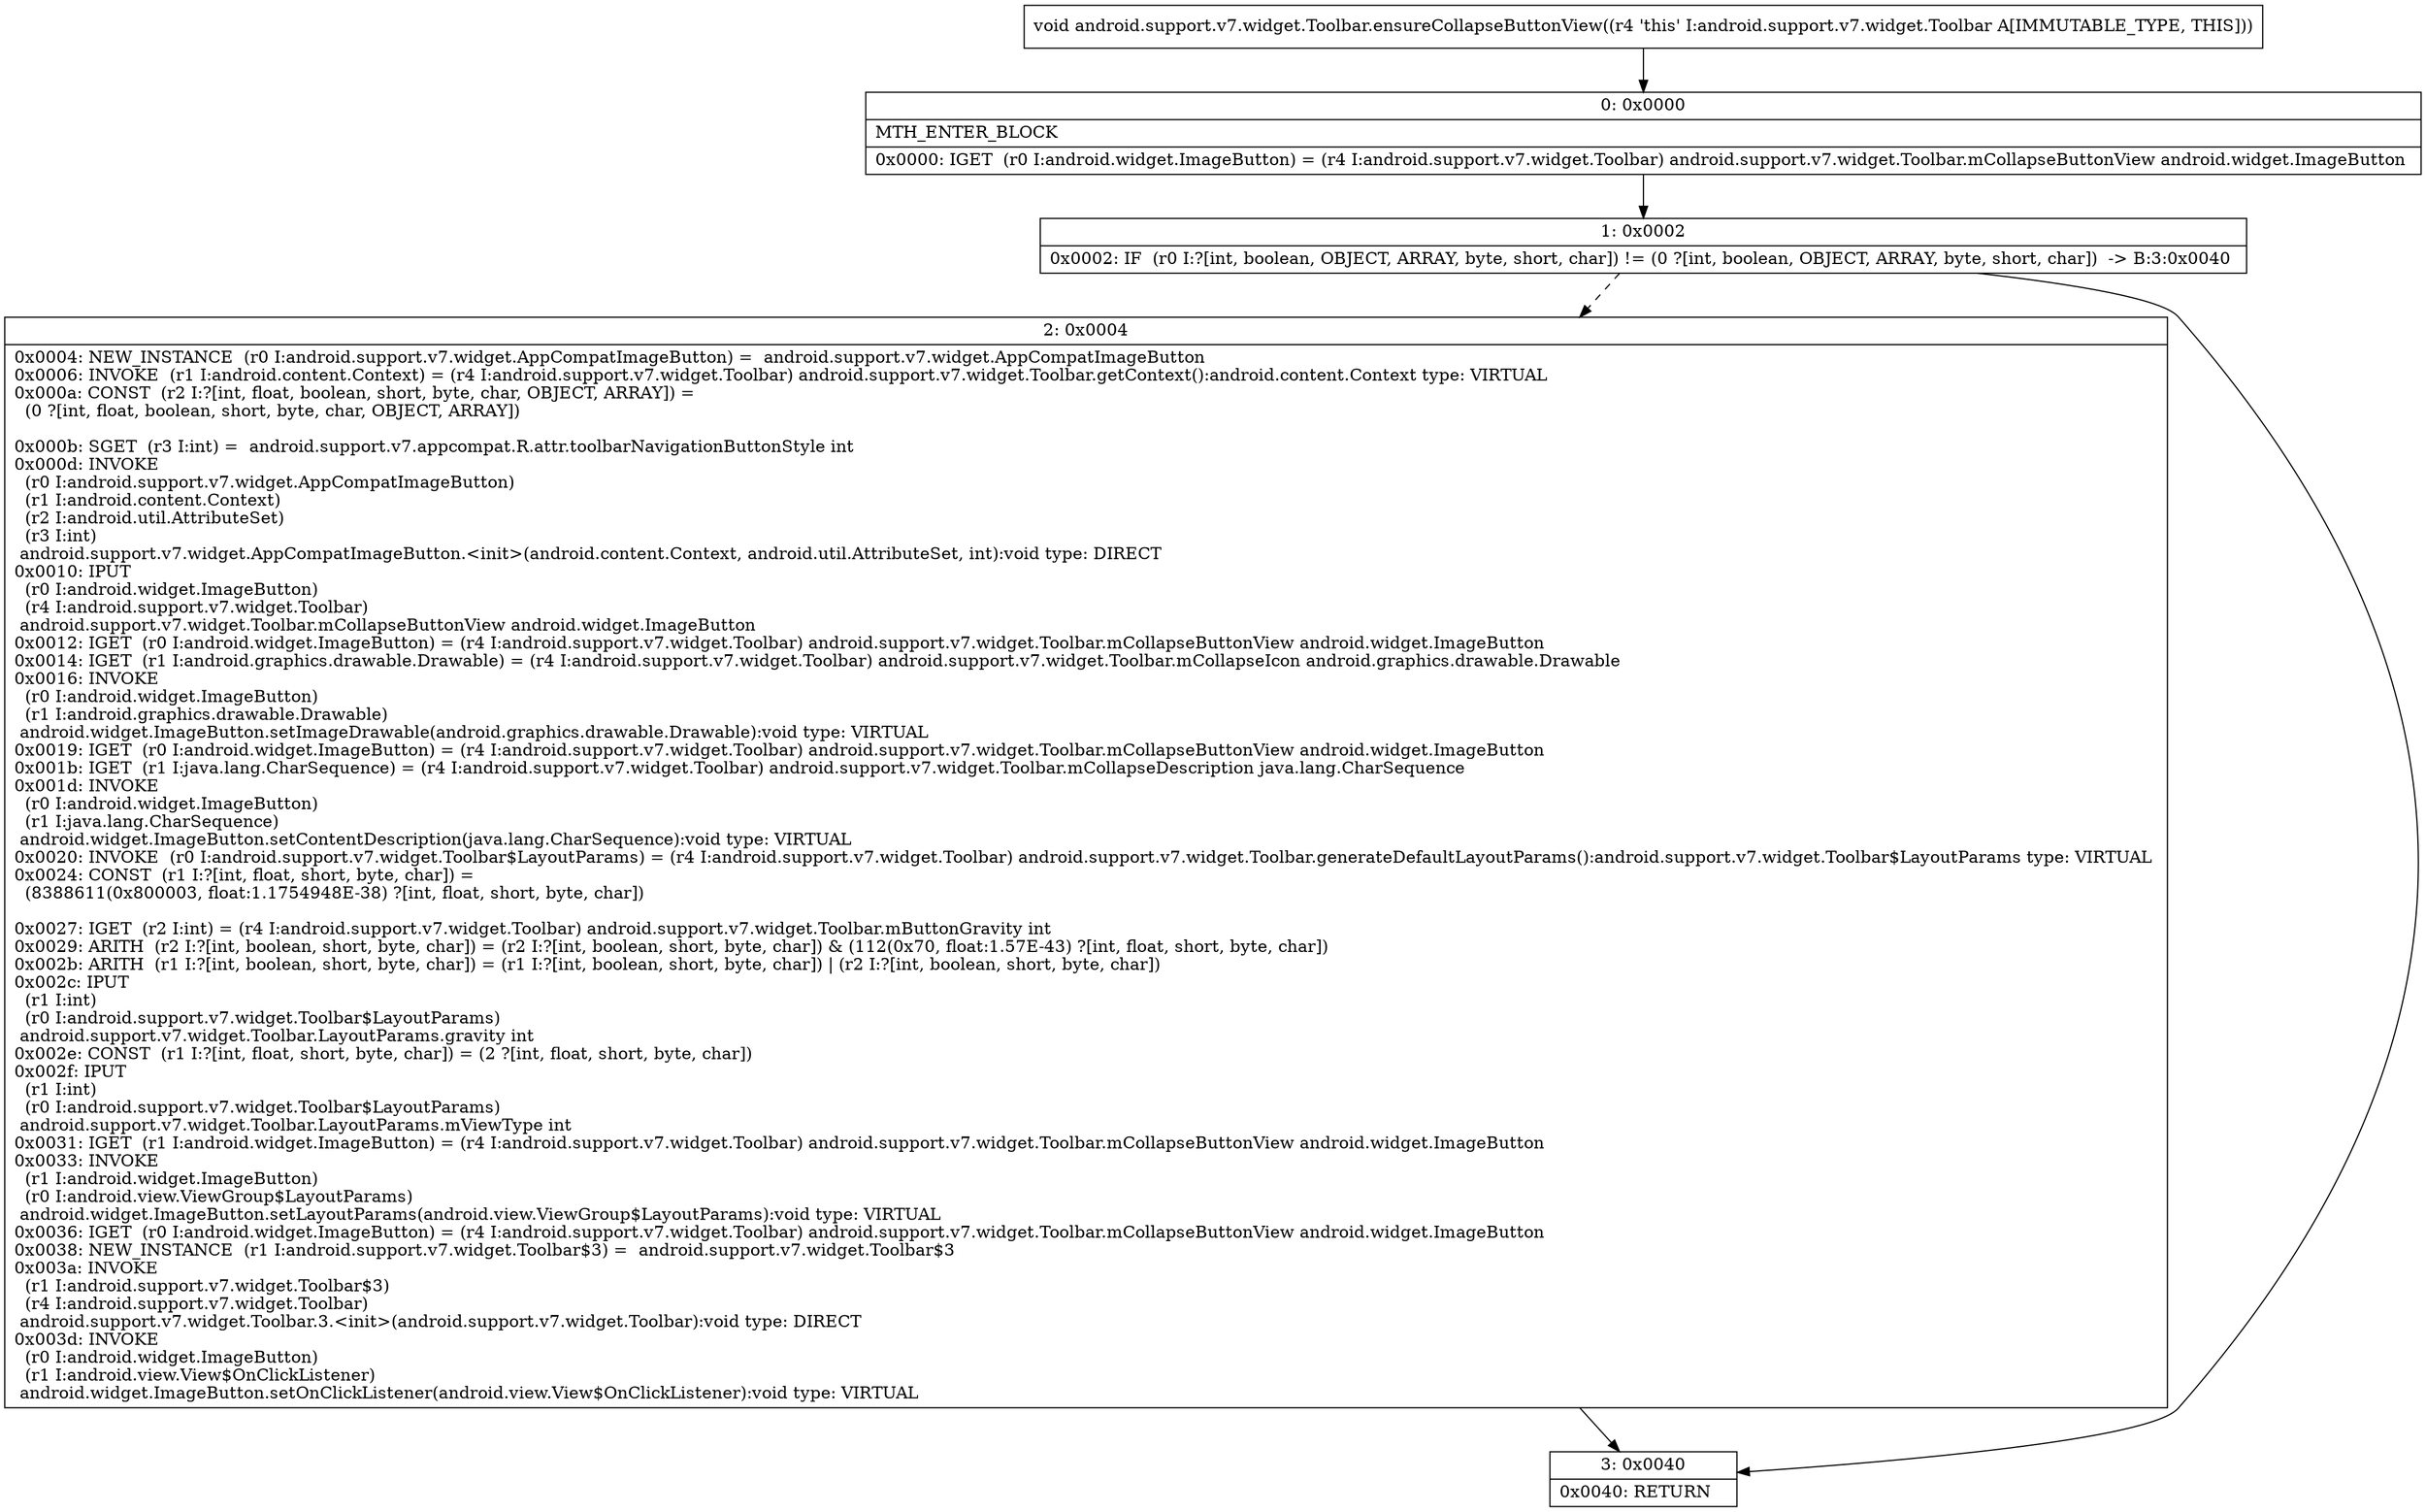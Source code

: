 digraph "CFG forandroid.support.v7.widget.Toolbar.ensureCollapseButtonView()V" {
Node_0 [shape=record,label="{0\:\ 0x0000|MTH_ENTER_BLOCK\l|0x0000: IGET  (r0 I:android.widget.ImageButton) = (r4 I:android.support.v7.widget.Toolbar) android.support.v7.widget.Toolbar.mCollapseButtonView android.widget.ImageButton \l}"];
Node_1 [shape=record,label="{1\:\ 0x0002|0x0002: IF  (r0 I:?[int, boolean, OBJECT, ARRAY, byte, short, char]) != (0 ?[int, boolean, OBJECT, ARRAY, byte, short, char])  \-\> B:3:0x0040 \l}"];
Node_2 [shape=record,label="{2\:\ 0x0004|0x0004: NEW_INSTANCE  (r0 I:android.support.v7.widget.AppCompatImageButton) =  android.support.v7.widget.AppCompatImageButton \l0x0006: INVOKE  (r1 I:android.content.Context) = (r4 I:android.support.v7.widget.Toolbar) android.support.v7.widget.Toolbar.getContext():android.content.Context type: VIRTUAL \l0x000a: CONST  (r2 I:?[int, float, boolean, short, byte, char, OBJECT, ARRAY]) = \l  (0 ?[int, float, boolean, short, byte, char, OBJECT, ARRAY])\l \l0x000b: SGET  (r3 I:int) =  android.support.v7.appcompat.R.attr.toolbarNavigationButtonStyle int \l0x000d: INVOKE  \l  (r0 I:android.support.v7.widget.AppCompatImageButton)\l  (r1 I:android.content.Context)\l  (r2 I:android.util.AttributeSet)\l  (r3 I:int)\l android.support.v7.widget.AppCompatImageButton.\<init\>(android.content.Context, android.util.AttributeSet, int):void type: DIRECT \l0x0010: IPUT  \l  (r0 I:android.widget.ImageButton)\l  (r4 I:android.support.v7.widget.Toolbar)\l android.support.v7.widget.Toolbar.mCollapseButtonView android.widget.ImageButton \l0x0012: IGET  (r0 I:android.widget.ImageButton) = (r4 I:android.support.v7.widget.Toolbar) android.support.v7.widget.Toolbar.mCollapseButtonView android.widget.ImageButton \l0x0014: IGET  (r1 I:android.graphics.drawable.Drawable) = (r4 I:android.support.v7.widget.Toolbar) android.support.v7.widget.Toolbar.mCollapseIcon android.graphics.drawable.Drawable \l0x0016: INVOKE  \l  (r0 I:android.widget.ImageButton)\l  (r1 I:android.graphics.drawable.Drawable)\l android.widget.ImageButton.setImageDrawable(android.graphics.drawable.Drawable):void type: VIRTUAL \l0x0019: IGET  (r0 I:android.widget.ImageButton) = (r4 I:android.support.v7.widget.Toolbar) android.support.v7.widget.Toolbar.mCollapseButtonView android.widget.ImageButton \l0x001b: IGET  (r1 I:java.lang.CharSequence) = (r4 I:android.support.v7.widget.Toolbar) android.support.v7.widget.Toolbar.mCollapseDescription java.lang.CharSequence \l0x001d: INVOKE  \l  (r0 I:android.widget.ImageButton)\l  (r1 I:java.lang.CharSequence)\l android.widget.ImageButton.setContentDescription(java.lang.CharSequence):void type: VIRTUAL \l0x0020: INVOKE  (r0 I:android.support.v7.widget.Toolbar$LayoutParams) = (r4 I:android.support.v7.widget.Toolbar) android.support.v7.widget.Toolbar.generateDefaultLayoutParams():android.support.v7.widget.Toolbar$LayoutParams type: VIRTUAL \l0x0024: CONST  (r1 I:?[int, float, short, byte, char]) = \l  (8388611(0x800003, float:1.1754948E\-38) ?[int, float, short, byte, char])\l \l0x0027: IGET  (r2 I:int) = (r4 I:android.support.v7.widget.Toolbar) android.support.v7.widget.Toolbar.mButtonGravity int \l0x0029: ARITH  (r2 I:?[int, boolean, short, byte, char]) = (r2 I:?[int, boolean, short, byte, char]) & (112(0x70, float:1.57E\-43) ?[int, float, short, byte, char]) \l0x002b: ARITH  (r1 I:?[int, boolean, short, byte, char]) = (r1 I:?[int, boolean, short, byte, char]) \| (r2 I:?[int, boolean, short, byte, char]) \l0x002c: IPUT  \l  (r1 I:int)\l  (r0 I:android.support.v7.widget.Toolbar$LayoutParams)\l android.support.v7.widget.Toolbar.LayoutParams.gravity int \l0x002e: CONST  (r1 I:?[int, float, short, byte, char]) = (2 ?[int, float, short, byte, char]) \l0x002f: IPUT  \l  (r1 I:int)\l  (r0 I:android.support.v7.widget.Toolbar$LayoutParams)\l android.support.v7.widget.Toolbar.LayoutParams.mViewType int \l0x0031: IGET  (r1 I:android.widget.ImageButton) = (r4 I:android.support.v7.widget.Toolbar) android.support.v7.widget.Toolbar.mCollapseButtonView android.widget.ImageButton \l0x0033: INVOKE  \l  (r1 I:android.widget.ImageButton)\l  (r0 I:android.view.ViewGroup$LayoutParams)\l android.widget.ImageButton.setLayoutParams(android.view.ViewGroup$LayoutParams):void type: VIRTUAL \l0x0036: IGET  (r0 I:android.widget.ImageButton) = (r4 I:android.support.v7.widget.Toolbar) android.support.v7.widget.Toolbar.mCollapseButtonView android.widget.ImageButton \l0x0038: NEW_INSTANCE  (r1 I:android.support.v7.widget.Toolbar$3) =  android.support.v7.widget.Toolbar$3 \l0x003a: INVOKE  \l  (r1 I:android.support.v7.widget.Toolbar$3)\l  (r4 I:android.support.v7.widget.Toolbar)\l android.support.v7.widget.Toolbar.3.\<init\>(android.support.v7.widget.Toolbar):void type: DIRECT \l0x003d: INVOKE  \l  (r0 I:android.widget.ImageButton)\l  (r1 I:android.view.View$OnClickListener)\l android.widget.ImageButton.setOnClickListener(android.view.View$OnClickListener):void type: VIRTUAL \l}"];
Node_3 [shape=record,label="{3\:\ 0x0040|0x0040: RETURN   \l}"];
MethodNode[shape=record,label="{void android.support.v7.widget.Toolbar.ensureCollapseButtonView((r4 'this' I:android.support.v7.widget.Toolbar A[IMMUTABLE_TYPE, THIS])) }"];
MethodNode -> Node_0;
Node_0 -> Node_1;
Node_1 -> Node_2[style=dashed];
Node_1 -> Node_3;
Node_2 -> Node_3;
}

